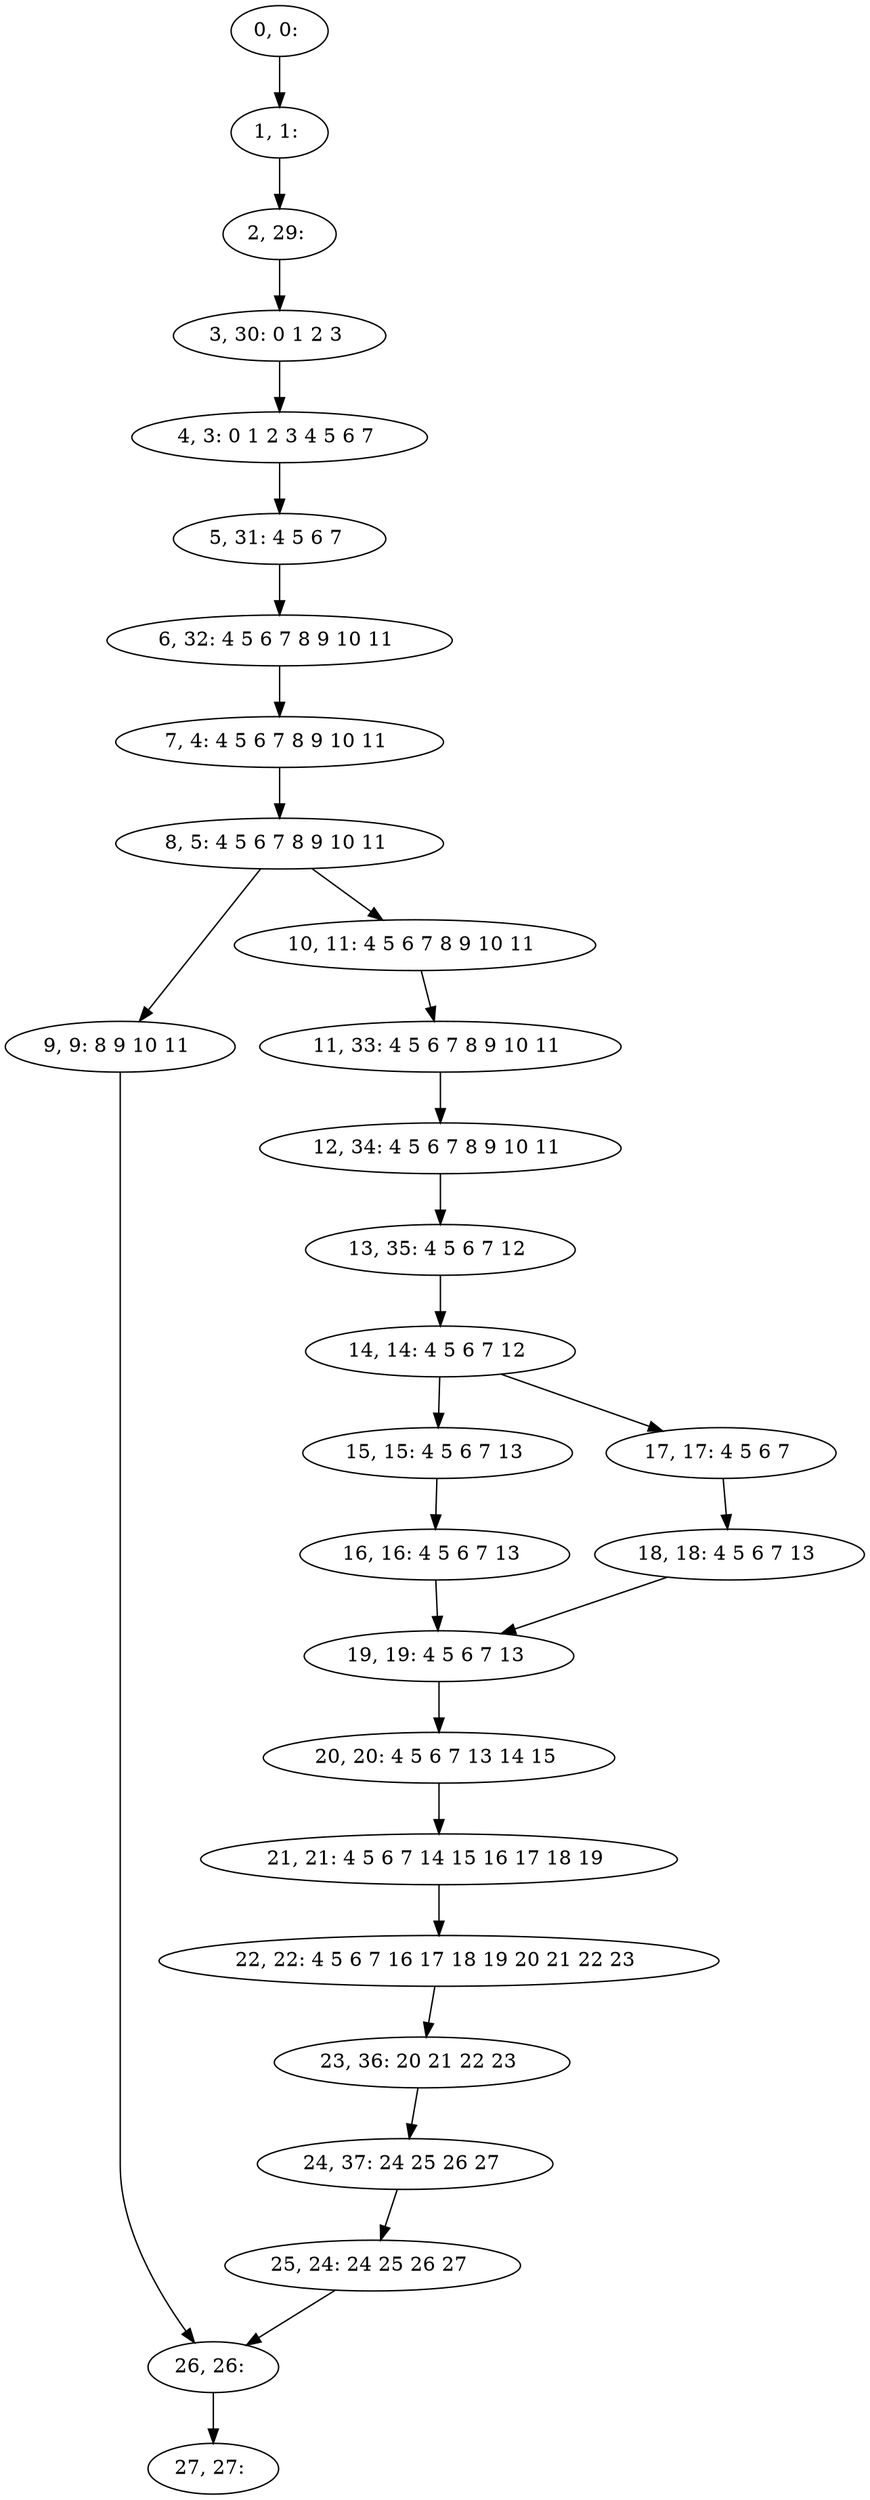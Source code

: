 digraph G {
0[label="0, 0: "];
1[label="1, 1: "];
2[label="2, 29: "];
3[label="3, 30: 0 1 2 3 "];
4[label="4, 3: 0 1 2 3 4 5 6 7 "];
5[label="5, 31: 4 5 6 7 "];
6[label="6, 32: 4 5 6 7 8 9 10 11 "];
7[label="7, 4: 4 5 6 7 8 9 10 11 "];
8[label="8, 5: 4 5 6 7 8 9 10 11 "];
9[label="9, 9: 8 9 10 11 "];
10[label="10, 11: 4 5 6 7 8 9 10 11 "];
11[label="11, 33: 4 5 6 7 8 9 10 11 "];
12[label="12, 34: 4 5 6 7 8 9 10 11 "];
13[label="13, 35: 4 5 6 7 12 "];
14[label="14, 14: 4 5 6 7 12 "];
15[label="15, 15: 4 5 6 7 13 "];
16[label="16, 16: 4 5 6 7 13 "];
17[label="17, 17: 4 5 6 7 "];
18[label="18, 18: 4 5 6 7 13 "];
19[label="19, 19: 4 5 6 7 13 "];
20[label="20, 20: 4 5 6 7 13 14 15 "];
21[label="21, 21: 4 5 6 7 14 15 16 17 18 19 "];
22[label="22, 22: 4 5 6 7 16 17 18 19 20 21 22 23 "];
23[label="23, 36: 20 21 22 23 "];
24[label="24, 37: 24 25 26 27 "];
25[label="25, 24: 24 25 26 27 "];
26[label="26, 26: "];
27[label="27, 27: "];
0->1 ;
1->2 ;
2->3 ;
3->4 ;
4->5 ;
5->6 ;
6->7 ;
7->8 ;
8->9 ;
8->10 ;
9->26 ;
10->11 ;
11->12 ;
12->13 ;
13->14 ;
14->15 ;
14->17 ;
15->16 ;
16->19 ;
17->18 ;
18->19 ;
19->20 ;
20->21 ;
21->22 ;
22->23 ;
23->24 ;
24->25 ;
25->26 ;
26->27 ;
}
